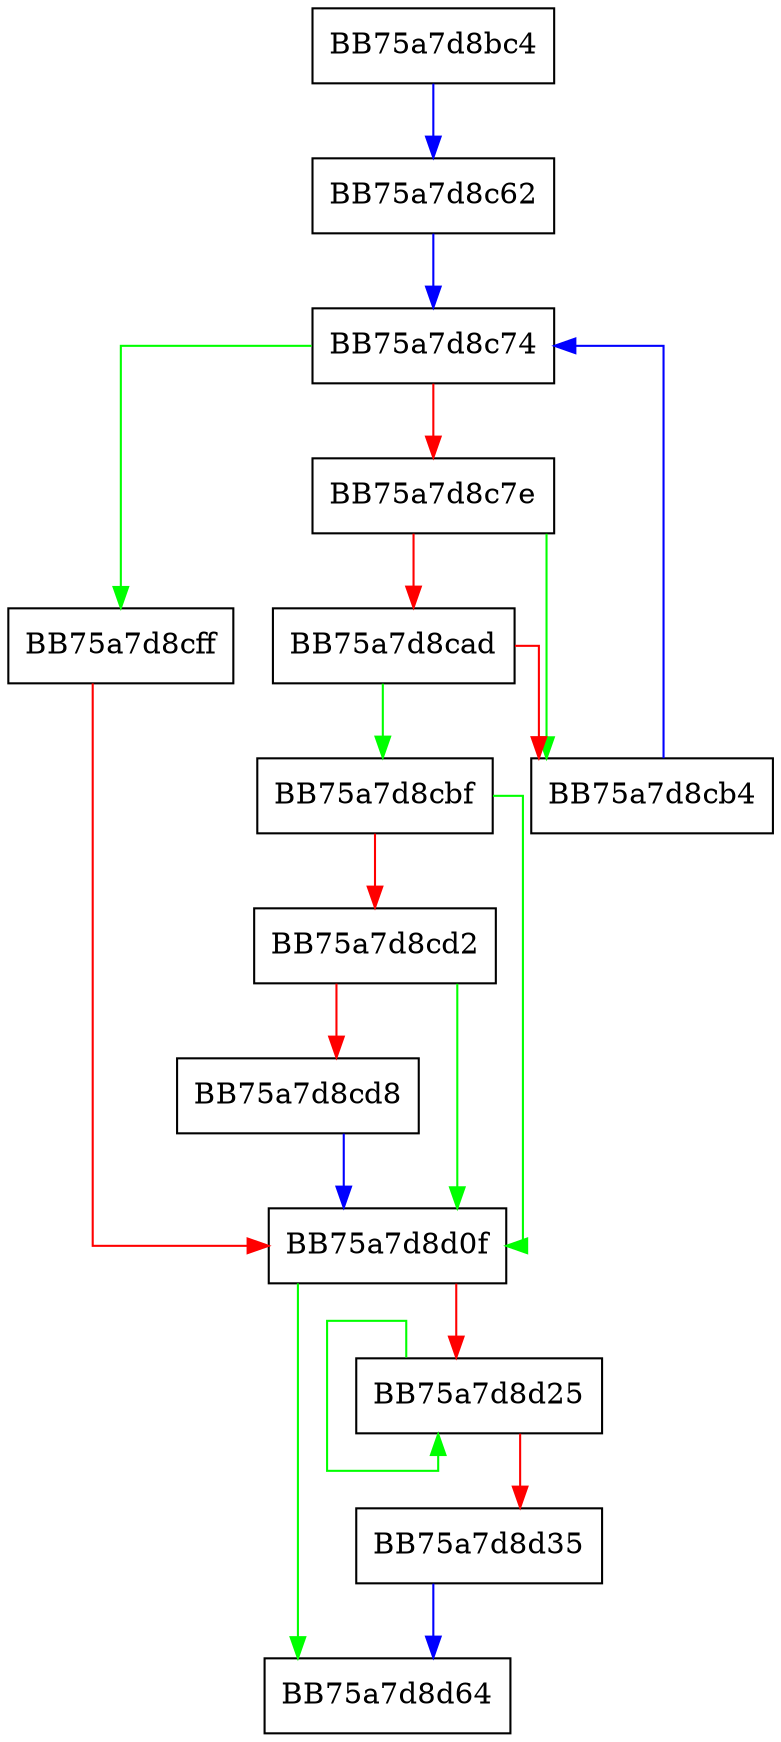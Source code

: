 digraph Init {
  node [shape="box"];
  graph [splines=ortho];
  BB75a7d8bc4 -> BB75a7d8c62 [color="blue"];
  BB75a7d8c62 -> BB75a7d8c74 [color="blue"];
  BB75a7d8c74 -> BB75a7d8cff [color="green"];
  BB75a7d8c74 -> BB75a7d8c7e [color="red"];
  BB75a7d8c7e -> BB75a7d8cb4 [color="green"];
  BB75a7d8c7e -> BB75a7d8cad [color="red"];
  BB75a7d8cad -> BB75a7d8cbf [color="green"];
  BB75a7d8cad -> BB75a7d8cb4 [color="red"];
  BB75a7d8cb4 -> BB75a7d8c74 [color="blue"];
  BB75a7d8cbf -> BB75a7d8d0f [color="green"];
  BB75a7d8cbf -> BB75a7d8cd2 [color="red"];
  BB75a7d8cd2 -> BB75a7d8d0f [color="green"];
  BB75a7d8cd2 -> BB75a7d8cd8 [color="red"];
  BB75a7d8cd8 -> BB75a7d8d0f [color="blue"];
  BB75a7d8cff -> BB75a7d8d0f [color="red"];
  BB75a7d8d0f -> BB75a7d8d64 [color="green"];
  BB75a7d8d0f -> BB75a7d8d25 [color="red"];
  BB75a7d8d25 -> BB75a7d8d25 [color="green"];
  BB75a7d8d25 -> BB75a7d8d35 [color="red"];
  BB75a7d8d35 -> BB75a7d8d64 [color="blue"];
}